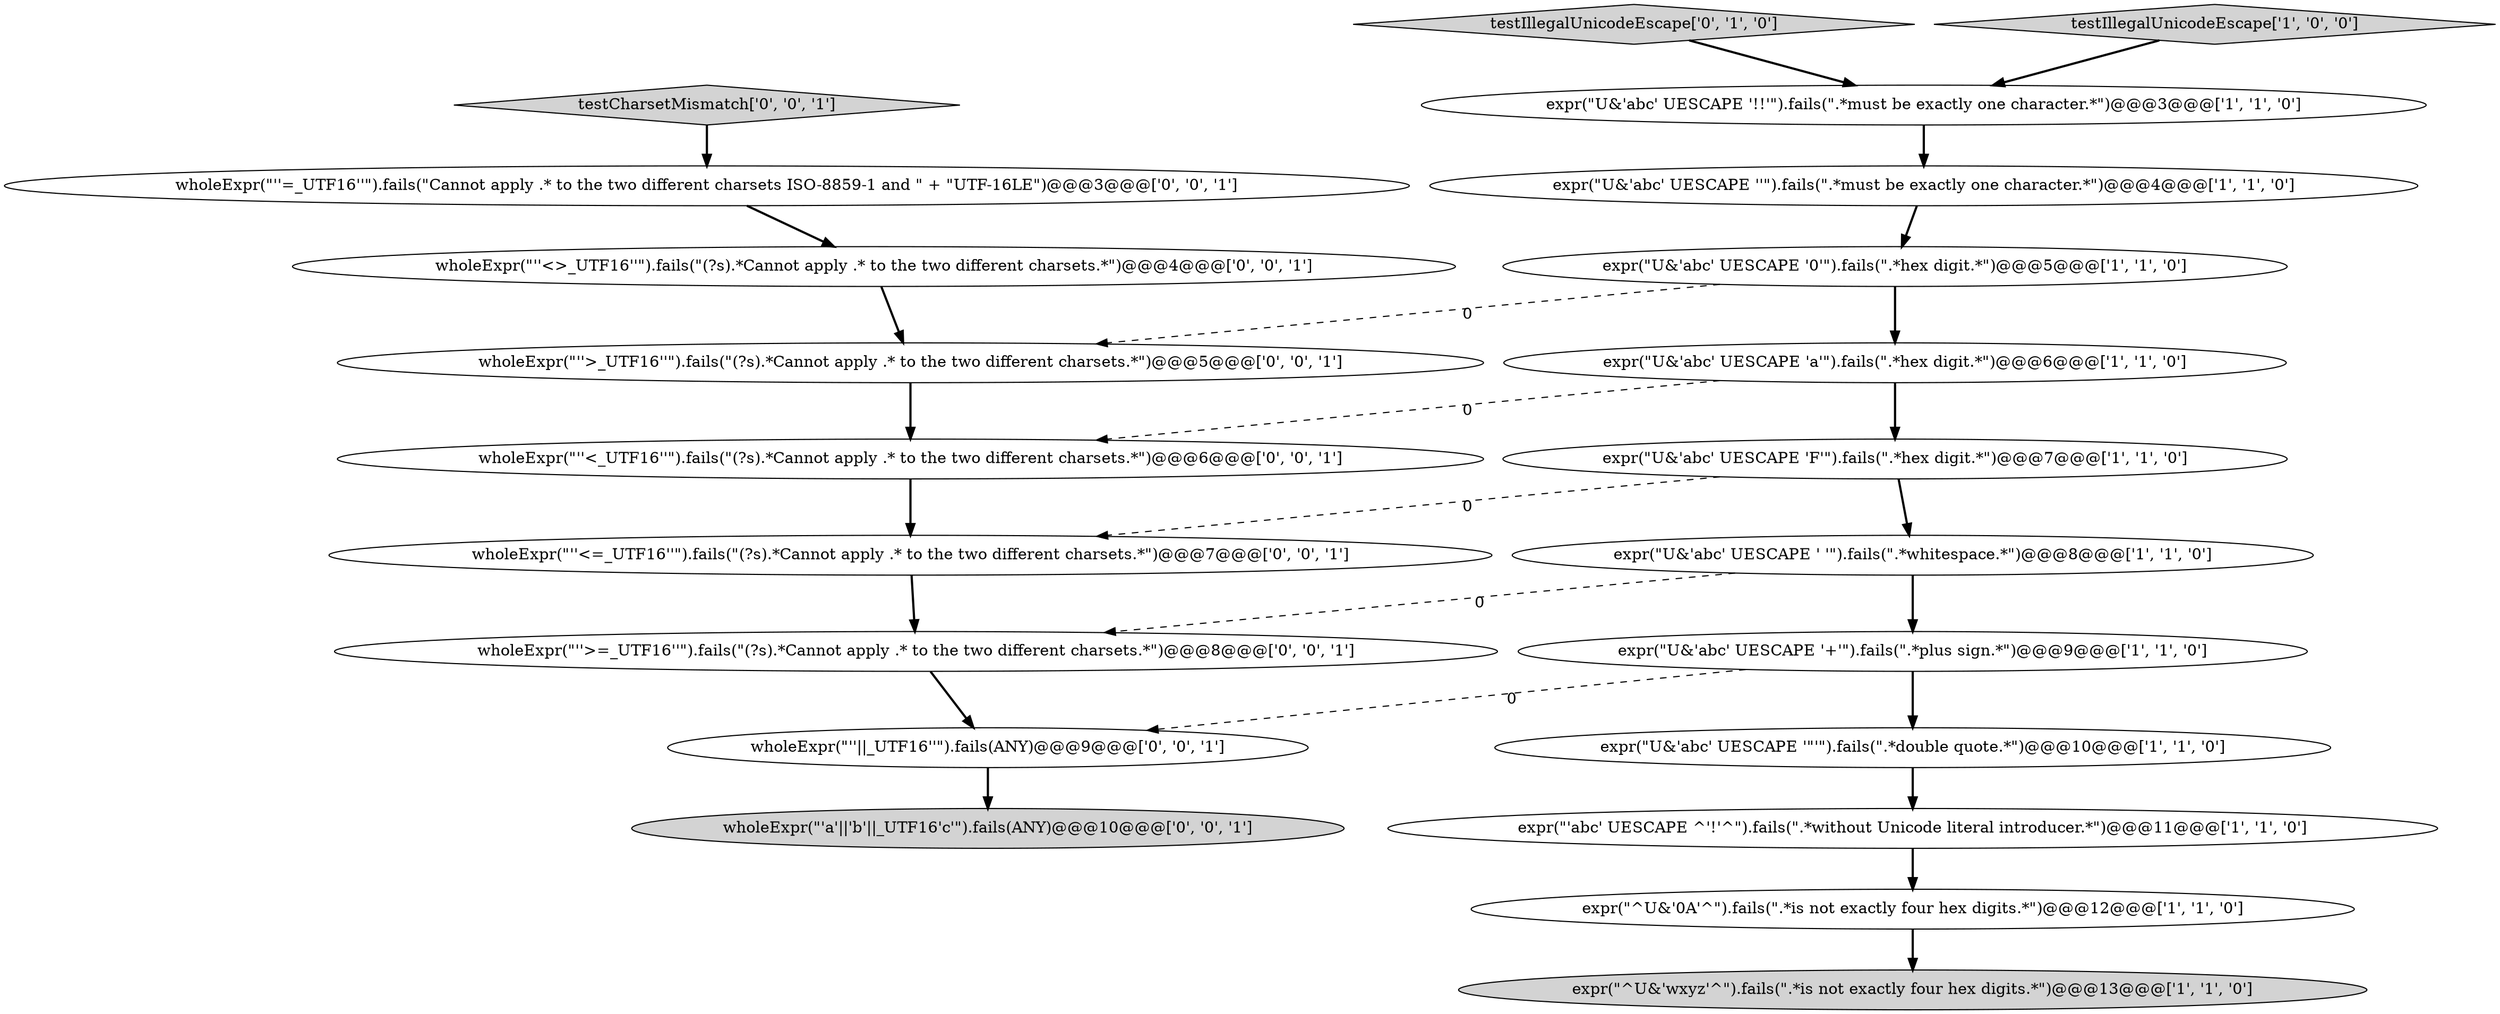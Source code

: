 digraph {
5 [style = filled, label = "expr(\"U&'abc' UESCAPE ' '\").fails(\".*whitespace.*\")@@@8@@@['1', '1', '0']", fillcolor = white, shape = ellipse image = "AAA0AAABBB1BBB"];
9 [style = filled, label = "expr(\"U&'abc' UESCAPE '+'\").fails(\".*plus sign.*\")@@@9@@@['1', '1', '0']", fillcolor = white, shape = ellipse image = "AAA0AAABBB1BBB"];
12 [style = filled, label = "testIllegalUnicodeEscape['0', '1', '0']", fillcolor = lightgray, shape = diamond image = "AAA0AAABBB2BBB"];
18 [style = filled, label = "wholeExpr(\"''<>_UTF16''\").fails(\"(?s).*Cannot apply .* to the two different charsets.*\")@@@4@@@['0', '0', '1']", fillcolor = white, shape = ellipse image = "AAA0AAABBB3BBB"];
6 [style = filled, label = "expr(\"U&'abc' UESCAPE 'a'\").fails(\".*hex digit.*\")@@@6@@@['1', '1', '0']", fillcolor = white, shape = ellipse image = "AAA0AAABBB1BBB"];
8 [style = filled, label = "expr(\"U&'abc' UESCAPE '0'\").fails(\".*hex digit.*\")@@@5@@@['1', '1', '0']", fillcolor = white, shape = ellipse image = "AAA0AAABBB1BBB"];
11 [style = filled, label = "testIllegalUnicodeEscape['1', '0', '0']", fillcolor = lightgray, shape = diamond image = "AAA0AAABBB1BBB"];
15 [style = filled, label = "wholeExpr(\"''>_UTF16''\").fails(\"(?s).*Cannot apply .* to the two different charsets.*\")@@@5@@@['0', '0', '1']", fillcolor = white, shape = ellipse image = "AAA0AAABBB3BBB"];
1 [style = filled, label = "expr(\"U&'abc' UESCAPE '!!'\").fails(\".*must be exactly one character.*\")@@@3@@@['1', '1', '0']", fillcolor = white, shape = ellipse image = "AAA0AAABBB1BBB"];
21 [style = filled, label = "wholeExpr(\"''<=_UTF16''\").fails(\"(?s).*Cannot apply .* to the two different charsets.*\")@@@7@@@['0', '0', '1']", fillcolor = white, shape = ellipse image = "AAA0AAABBB3BBB"];
10 [style = filled, label = "expr(\"'abc' UESCAPE ^'!'^\").fails(\".*without Unicode literal introducer.*\")@@@11@@@['1', '1', '0']", fillcolor = white, shape = ellipse image = "AAA0AAABBB1BBB"];
0 [style = filled, label = "expr(\"U&'abc' UESCAPE 'F'\").fails(\".*hex digit.*\")@@@7@@@['1', '1', '0']", fillcolor = white, shape = ellipse image = "AAA0AAABBB1BBB"];
4 [style = filled, label = "expr(\"U&'abc' UESCAPE ''\").fails(\".*must be exactly one character.*\")@@@4@@@['1', '1', '0']", fillcolor = white, shape = ellipse image = "AAA0AAABBB1BBB"];
17 [style = filled, label = "testCharsetMismatch['0', '0', '1']", fillcolor = lightgray, shape = diamond image = "AAA0AAABBB3BBB"];
19 [style = filled, label = "wholeExpr(\"''>=_UTF16''\").fails(\"(?s).*Cannot apply .* to the two different charsets.*\")@@@8@@@['0', '0', '1']", fillcolor = white, shape = ellipse image = "AAA0AAABBB3BBB"];
2 [style = filled, label = "expr(\"^U&'\0A'^\").fails(\".*is not exactly four hex digits.*\")@@@12@@@['1', '1', '0']", fillcolor = white, shape = ellipse image = "AAA0AAABBB1BBB"];
7 [style = filled, label = "expr(\"^U&'\wxyz'^\").fails(\".*is not exactly four hex digits.*\")@@@13@@@['1', '1', '0']", fillcolor = lightgray, shape = ellipse image = "AAA0AAABBB1BBB"];
16 [style = filled, label = "wholeExpr(\"''=_UTF16''\").fails(\"Cannot apply .* to the two different charsets ISO-8859-1 and \" + \"UTF-16LE\")@@@3@@@['0', '0', '1']", fillcolor = white, shape = ellipse image = "AAA0AAABBB3BBB"];
14 [style = filled, label = "wholeExpr(\"'a'||'b'||_UTF16'c'\").fails(ANY)@@@10@@@['0', '0', '1']", fillcolor = lightgray, shape = ellipse image = "AAA0AAABBB3BBB"];
3 [style = filled, label = "expr(\"U&'abc' UESCAPE '\"'\").fails(\".*double quote.*\")@@@10@@@['1', '1', '0']", fillcolor = white, shape = ellipse image = "AAA0AAABBB1BBB"];
20 [style = filled, label = "wholeExpr(\"''||_UTF16''\").fails(ANY)@@@9@@@['0', '0', '1']", fillcolor = white, shape = ellipse image = "AAA0AAABBB3BBB"];
13 [style = filled, label = "wholeExpr(\"''<_UTF16''\").fails(\"(?s).*Cannot apply .* to the two different charsets.*\")@@@6@@@['0', '0', '1']", fillcolor = white, shape = ellipse image = "AAA0AAABBB3BBB"];
9->20 [style = dashed, label="0"];
1->4 [style = bold, label=""];
15->13 [style = bold, label=""];
16->18 [style = bold, label=""];
5->9 [style = bold, label=""];
21->19 [style = bold, label=""];
11->1 [style = bold, label=""];
19->20 [style = bold, label=""];
8->15 [style = dashed, label="0"];
18->15 [style = bold, label=""];
8->6 [style = bold, label=""];
6->0 [style = bold, label=""];
20->14 [style = bold, label=""];
12->1 [style = bold, label=""];
3->10 [style = bold, label=""];
6->13 [style = dashed, label="0"];
0->21 [style = dashed, label="0"];
9->3 [style = bold, label=""];
4->8 [style = bold, label=""];
10->2 [style = bold, label=""];
2->7 [style = bold, label=""];
13->21 [style = bold, label=""];
5->19 [style = dashed, label="0"];
17->16 [style = bold, label=""];
0->5 [style = bold, label=""];
}
